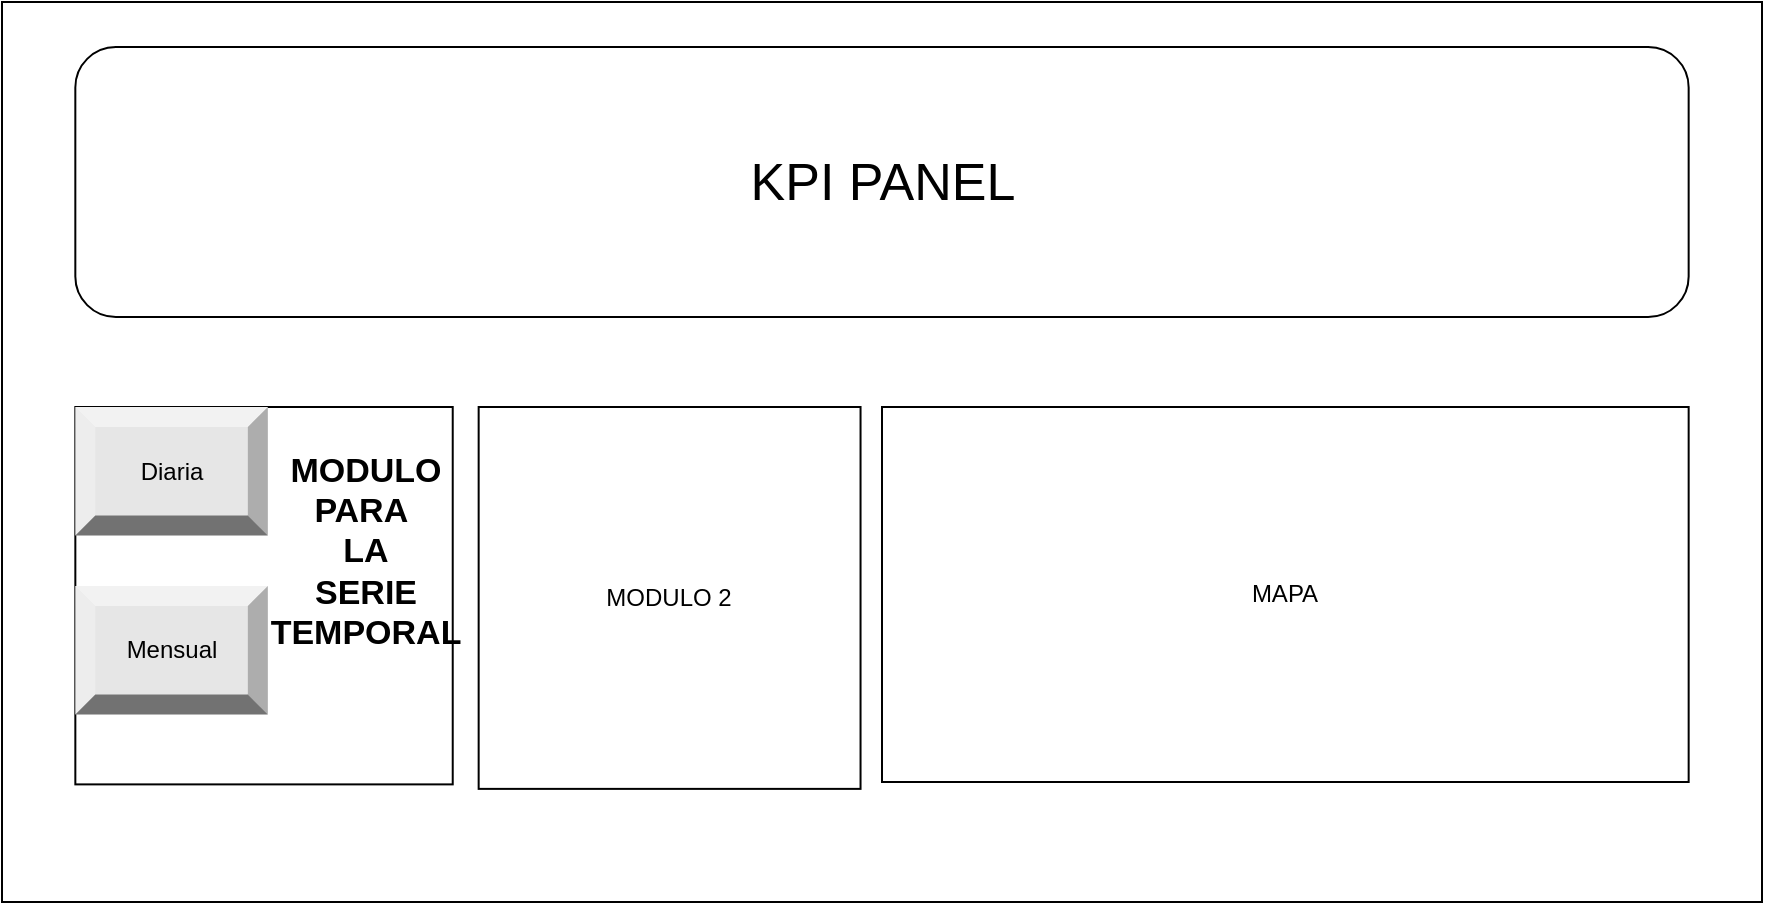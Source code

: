 <mxfile version="26.1.1">
  <diagram name="Página-1" id="6x2JqdMgmgZzUIW8UwPl">
    <mxGraphModel dx="1505" dy="813" grid="1" gridSize="10" guides="1" tooltips="1" connect="1" arrows="1" fold="1" page="1" pageScale="1" pageWidth="827" pageHeight="1169" math="0" shadow="0">
      <root>
        <mxCell id="0" />
        <mxCell id="1" parent="0" />
        <mxCell id="UxxSL7fzXN6poNYJw15S-7" value="" style="group" vertex="1" connectable="0" parent="1">
          <mxGeometry x="140" y="200" width="880" height="450" as="geometry" />
        </mxCell>
        <mxCell id="UxxSL7fzXN6poNYJw15S-1" value="" style="rounded=0;whiteSpace=wrap;html=1;" vertex="1" parent="UxxSL7fzXN6poNYJw15S-7">
          <mxGeometry width="880" height="450" as="geometry" />
        </mxCell>
        <mxCell id="UxxSL7fzXN6poNYJw15S-2" value="&lt;font style=&quot;font-size: 26px;&quot;&gt;KPI PANEL&lt;/font&gt;" style="rounded=1;whiteSpace=wrap;html=1;" vertex="1" parent="UxxSL7fzXN6poNYJw15S-7">
          <mxGeometry x="36.667" y="22.5" width="806.667" height="135" as="geometry" />
        </mxCell>
        <mxCell id="UxxSL7fzXN6poNYJw15S-3" value="" style="whiteSpace=wrap;html=1;aspect=fixed;" vertex="1" parent="UxxSL7fzXN6poNYJw15S-7">
          <mxGeometry x="36.67" y="202.5" width="188.696" height="188.696" as="geometry" />
        </mxCell>
        <mxCell id="UxxSL7fzXN6poNYJw15S-4" value="MODULO 2" style="whiteSpace=wrap;html=1;aspect=fixed;" vertex="1" parent="UxxSL7fzXN6poNYJw15S-7">
          <mxGeometry x="238.33" y="202.5" width="190.939" height="190.939" as="geometry" />
        </mxCell>
        <mxCell id="UxxSL7fzXN6poNYJw15S-6" value="MAPA" style="rounded=0;whiteSpace=wrap;html=1;" vertex="1" parent="UxxSL7fzXN6poNYJw15S-7">
          <mxGeometry x="440" y="202.5" width="403.33" height="187.5" as="geometry" />
        </mxCell>
        <mxCell id="UxxSL7fzXN6poNYJw15S-8" value="Diaria" style="labelPosition=center;verticalLabelPosition=middle;align=center;html=1;shape=mxgraph.basic.shaded_button;dx=10;fillColor=#E6E6E6;strokeColor=none;whiteSpace=wrap;" vertex="1" parent="UxxSL7fzXN6poNYJw15S-7">
          <mxGeometry x="36.67" y="202.5" width="96.25" height="64.286" as="geometry" />
        </mxCell>
        <mxCell id="UxxSL7fzXN6poNYJw15S-9" value="Mensual" style="labelPosition=center;verticalLabelPosition=middle;align=center;html=1;shape=mxgraph.basic.shaded_button;dx=10;fillColor=#E6E6E6;strokeColor=none;whiteSpace=wrap;" vertex="1" parent="UxxSL7fzXN6poNYJw15S-7">
          <mxGeometry x="36.67" y="291.963" width="96.25" height="64.286" as="geometry" />
        </mxCell>
        <mxCell id="UxxSL7fzXN6poNYJw15S-10" value="&lt;b&gt;&lt;font style=&quot;font-size: 17px;&quot;&gt;MODULO&lt;/font&gt;&lt;/b&gt;&lt;div&gt;&lt;b&gt;&lt;font style=&quot;font-size: 17px;&quot;&gt;PARA&amp;nbsp;&lt;/font&gt;&lt;/b&gt;&lt;/div&gt;&lt;div&gt;&lt;b&gt;&lt;font style=&quot;font-size: 17px;&quot;&gt;LA&lt;/font&gt;&lt;/b&gt;&lt;/div&gt;&lt;div&gt;&lt;b&gt;&lt;font style=&quot;font-size: 17px;&quot;&gt;SERIE&lt;/font&gt;&lt;/b&gt;&lt;/div&gt;&lt;div&gt;&lt;b&gt;&lt;font style=&quot;font-size: 17px;&quot;&gt;TEMPORAL&lt;/font&gt;&lt;/b&gt;&lt;/div&gt;" style="text;html=1;align=center;verticalAlign=middle;whiteSpace=wrap;rounded=0;" vertex="1" parent="UxxSL7fzXN6poNYJw15S-7">
          <mxGeometry x="150.244" y="258.21" width="64.39" height="33.75" as="geometry" />
        </mxCell>
      </root>
    </mxGraphModel>
  </diagram>
</mxfile>
